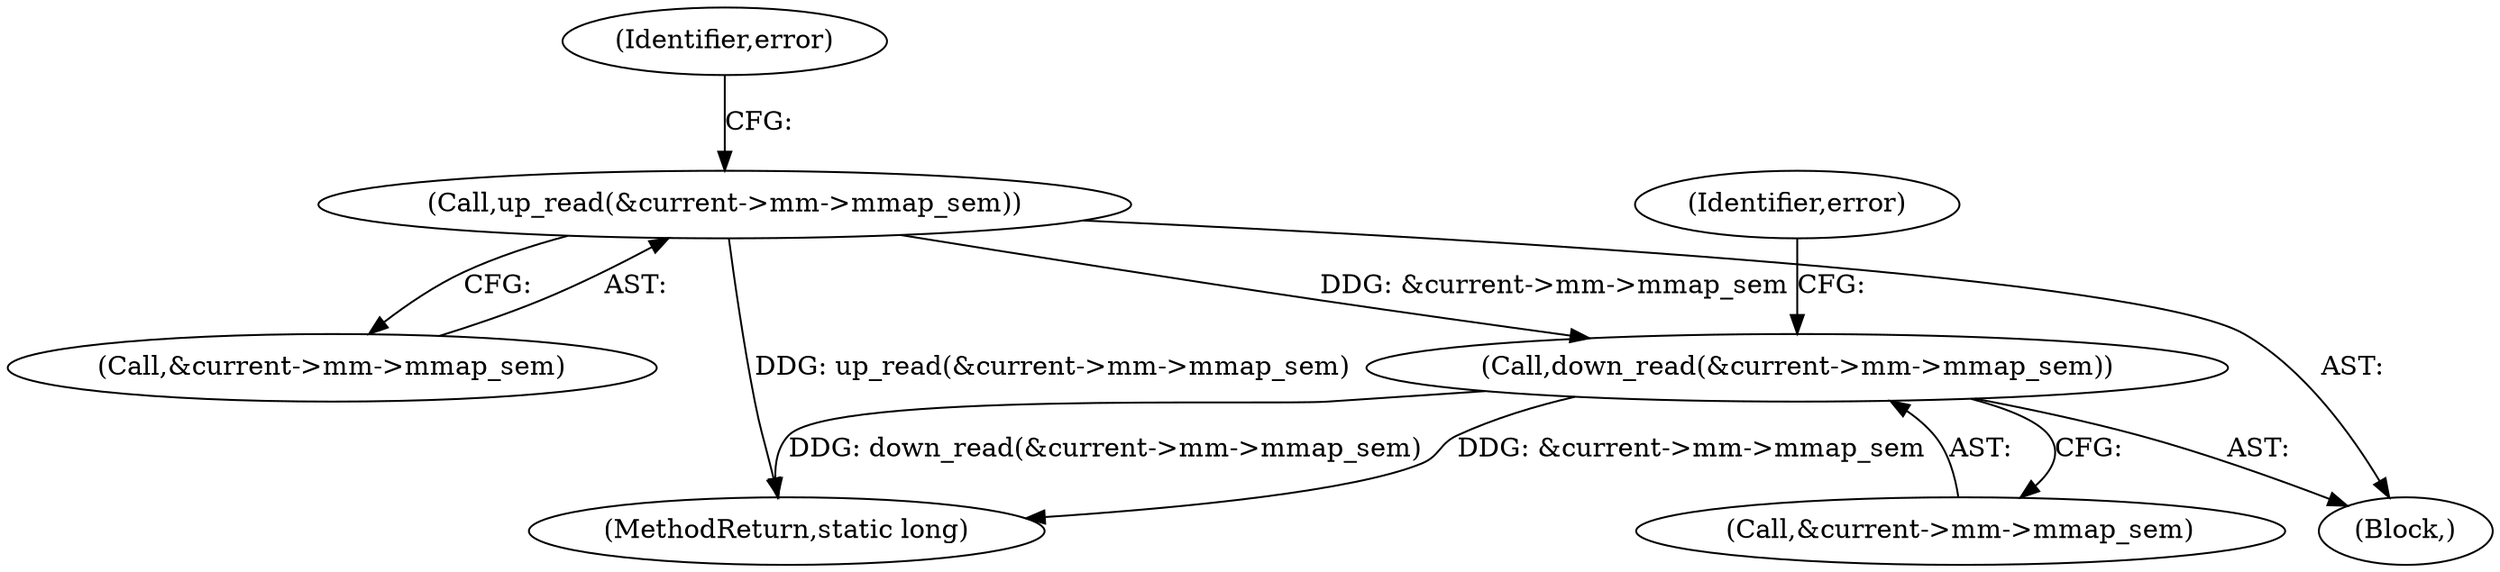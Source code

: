 digraph "0_linux_9ab4233dd08036fe34a89c7dc6f47a8bf2eb29eb@API" {
"1000186" [label="(Call,up_read(&current->mm->mmap_sem))"];
"1000206" [label="(Call,down_read(&current->mm->mmap_sem))"];
"1000207" [label="(Call,&current->mm->mmap_sem)"];
"1000186" [label="(Call,up_read(&current->mm->mmap_sem))"];
"1000214" [label="(Identifier,error)"];
"1000187" [label="(Call,&current->mm->mmap_sem)"];
"1000107" [label="(Block,)"];
"1000194" [label="(Identifier,error)"];
"1000206" [label="(Call,down_read(&current->mm->mmap_sem))"];
"1000215" [label="(MethodReturn,static long)"];
"1000186" -> "1000107"  [label="AST: "];
"1000186" -> "1000187"  [label="CFG: "];
"1000187" -> "1000186"  [label="AST: "];
"1000194" -> "1000186"  [label="CFG: "];
"1000186" -> "1000215"  [label="DDG: up_read(&current->mm->mmap_sem)"];
"1000186" -> "1000206"  [label="DDG: &current->mm->mmap_sem"];
"1000206" -> "1000107"  [label="AST: "];
"1000206" -> "1000207"  [label="CFG: "];
"1000207" -> "1000206"  [label="AST: "];
"1000214" -> "1000206"  [label="CFG: "];
"1000206" -> "1000215"  [label="DDG: down_read(&current->mm->mmap_sem)"];
"1000206" -> "1000215"  [label="DDG: &current->mm->mmap_sem"];
}

